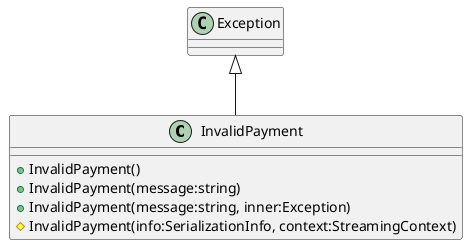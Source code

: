 @startuml
class InvalidPayment {
    + InvalidPayment()
    + InvalidPayment(message:string)
    + InvalidPayment(message:string, inner:Exception)
    # InvalidPayment(info:SerializationInfo, context:StreamingContext)
}
Exception <|-- InvalidPayment
@enduml
